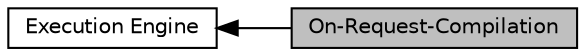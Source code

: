 digraph "On-Request-Compilation"
{
  bgcolor="transparent";
  edge [fontname="Helvetica",fontsize="10",labelfontname="Helvetica",labelfontsize="10"];
  node [fontname="Helvetica",fontsize="10",shape=box];
  rankdir=LR;
  Node2 [label="Execution Engine",height=0.2,width=0.4,color="black",URL="$group__LLVMCExecutionEngine.html",tooltip=" "];
  Node1 [label="On-Request-Compilation",height=0.2,width=0.4,color="black", fillcolor="grey75", style="filled", fontcolor="black",tooltip=" "];
  Node2->Node1 [shape=plaintext, dir="back", style="solid"];
}
